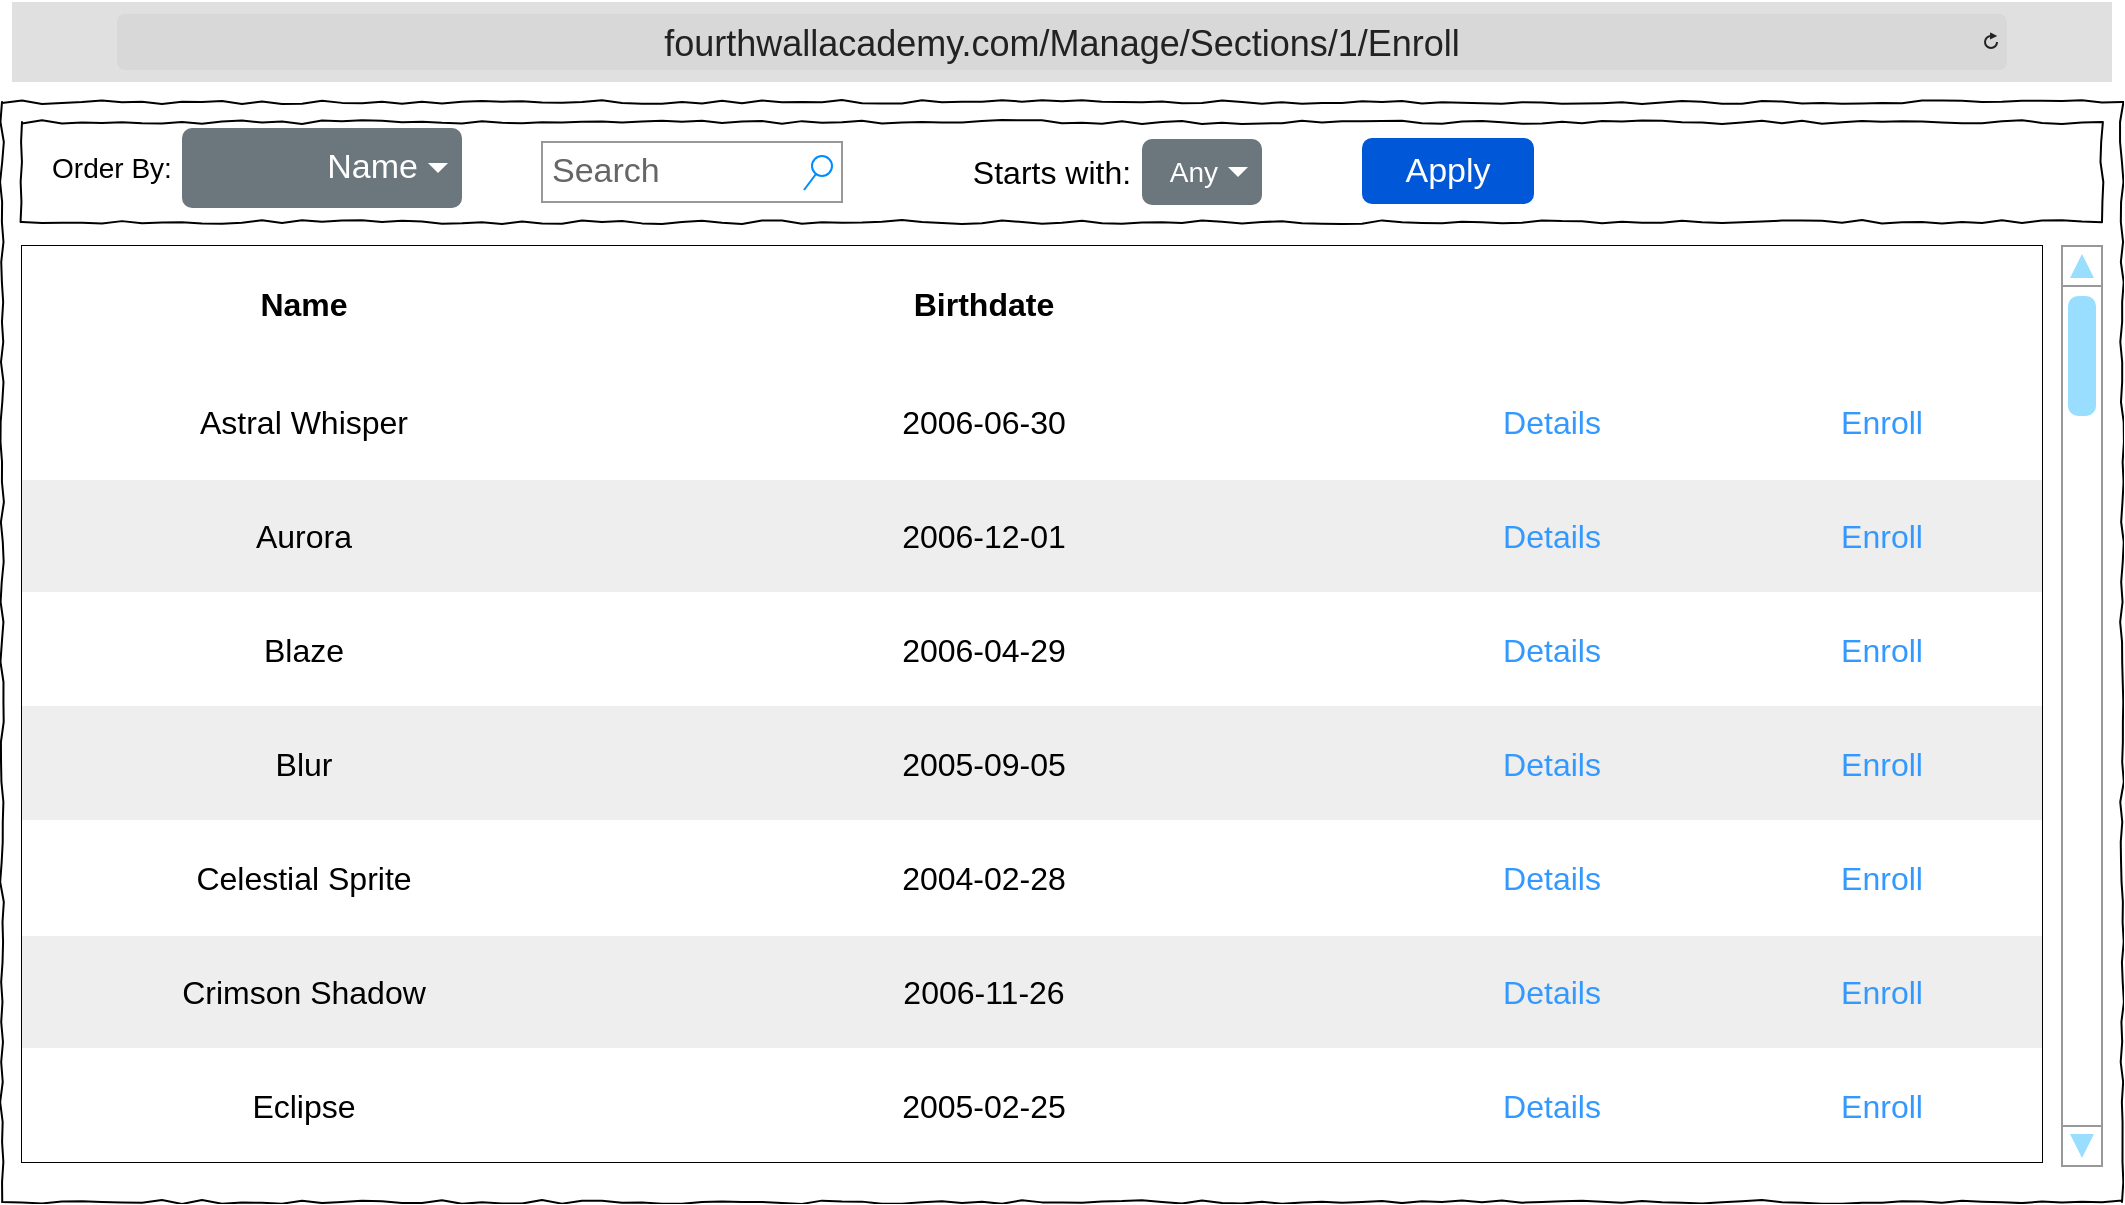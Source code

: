 <mxfile version="26.0.2">
  <diagram name="Page-1" id="03018318-947c-dd8e-b7a3-06fadd420f32">
    <mxGraphModel dx="3354" dy="1258" grid="1" gridSize="10" guides="1" tooltips="1" connect="1" arrows="1" fold="1" page="1" pageScale="1" pageWidth="1100" pageHeight="850" background="none" math="0" shadow="0">
      <root>
        <mxCell id="0" />
        <mxCell id="1" parent="0" />
        <mxCell id="677b7b8949515195-1" value="" style="whiteSpace=wrap;html=1;rounded=0;shadow=0;labelBackgroundColor=none;strokeColor=#000000;strokeWidth=1;fillColor=none;fontFamily=Verdana;fontSize=12;fontColor=#000000;align=center;comic=1;" parent="1" vertex="1">
          <mxGeometry x="20" y="60" width="1060" height="550" as="geometry" />
        </mxCell>
        <mxCell id="677b7b8949515195-10" value="" style="whiteSpace=wrap;html=1;rounded=0;shadow=0;labelBackgroundColor=none;strokeWidth=1;fillColor=none;fontFamily=Verdana;fontSize=12;align=center;comic=1;" parent="1" vertex="1">
          <mxGeometry x="30" y="70" width="1040" height="50" as="geometry" />
        </mxCell>
        <mxCell id="HjhiuZLruFTGGM_Ddv_2-103" value="" style="verticalLabelPosition=bottom;shadow=0;dashed=0;align=center;html=1;verticalAlign=top;strokeWidth=1;shape=mxgraph.mockup.navigation.scrollBar;strokeColor=#999999;barPos=98.611;fillColor2=#99ddff;strokeColor2=none;direction=north;" parent="1" vertex="1">
          <mxGeometry x="1050" y="132" width="20" height="460" as="geometry" />
        </mxCell>
        <mxCell id="HjhiuZLruFTGGM_Ddv_2-108" value="" style="shape=table;startSize=0;container=1;collapsible=0;childLayout=tableLayout;fontSize=16;" parent="1" vertex="1">
          <mxGeometry x="30" y="132" width="1010" height="458" as="geometry" />
        </mxCell>
        <mxCell id="HjhiuZLruFTGGM_Ddv_2-172" style="shape=tableRow;horizontal=0;startSize=0;swimlaneHead=0;swimlaneBody=0;strokeColor=inherit;top=0;left=0;bottom=0;right=0;collapsible=0;dropTarget=0;fillColor=none;points=[[0,0.5],[1,0.5]];portConstraint=eastwest;fontSize=16;" parent="HjhiuZLruFTGGM_Ddv_2-108" vertex="1">
          <mxGeometry width="1010" height="58" as="geometry" />
        </mxCell>
        <mxCell id="HjhiuZLruFTGGM_Ddv_2-173" value="&lt;b&gt;Name&lt;/b&gt;" style="shape=partialRectangle;html=1;whiteSpace=wrap;connectable=0;overflow=hidden;top=0;left=0;bottom=0;right=0;pointerEvents=1;fontSize=16;" parent="HjhiuZLruFTGGM_Ddv_2-172" vertex="1">
          <mxGeometry width="282" height="58" as="geometry">
            <mxRectangle width="282" height="58" as="alternateBounds" />
          </mxGeometry>
        </mxCell>
        <mxCell id="HjhiuZLruFTGGM_Ddv_2-174" value="&lt;b&gt;Birthdate&lt;/b&gt;" style="shape=partialRectangle;html=1;whiteSpace=wrap;connectable=0;overflow=hidden;top=0;left=0;bottom=0;right=0;pointerEvents=1;fontSize=16;" parent="HjhiuZLruFTGGM_Ddv_2-172" vertex="1">
          <mxGeometry x="282" width="398" height="58" as="geometry">
            <mxRectangle width="398" height="58" as="alternateBounds" />
          </mxGeometry>
        </mxCell>
        <mxCell id="HjhiuZLruFTGGM_Ddv_2-175" style="shape=partialRectangle;html=1;whiteSpace=wrap;connectable=0;overflow=hidden;top=0;left=0;bottom=0;right=0;pointerEvents=1;fontSize=16;fontColor=#3399FF;" parent="HjhiuZLruFTGGM_Ddv_2-172" vertex="1">
          <mxGeometry x="680" width="170" height="58" as="geometry">
            <mxRectangle width="170" height="58" as="alternateBounds" />
          </mxGeometry>
        </mxCell>
        <mxCell id="Dehn6o_nvVBlmI8mv002-1" style="shape=partialRectangle;html=1;whiteSpace=wrap;connectable=0;overflow=hidden;top=0;left=0;bottom=0;right=0;pointerEvents=1;fontSize=16;fontColor=#3399FF;" parent="HjhiuZLruFTGGM_Ddv_2-172" vertex="1">
          <mxGeometry x="850" width="160" height="58" as="geometry">
            <mxRectangle width="160" height="58" as="alternateBounds" />
          </mxGeometry>
        </mxCell>
        <mxCell id="HjhiuZLruFTGGM_Ddv_2-113" value="" style="shape=tableRow;horizontal=0;startSize=0;swimlaneHead=0;swimlaneBody=0;strokeColor=inherit;top=0;left=0;bottom=0;right=0;collapsible=0;dropTarget=0;fillColor=none;points=[[0,0.5],[1,0.5]];portConstraint=eastwest;fontSize=16;" parent="HjhiuZLruFTGGM_Ddv_2-108" vertex="1">
          <mxGeometry y="58" width="1010" height="59" as="geometry" />
        </mxCell>
        <mxCell id="HjhiuZLruFTGGM_Ddv_2-114" value="Astral Whisper" style="shape=partialRectangle;html=1;whiteSpace=wrap;connectable=0;overflow=hidden;top=0;left=0;bottom=0;right=0;pointerEvents=1;fontSize=16;" parent="HjhiuZLruFTGGM_Ddv_2-113" vertex="1">
          <mxGeometry width="282" height="59" as="geometry">
            <mxRectangle width="282" height="59" as="alternateBounds" />
          </mxGeometry>
        </mxCell>
        <mxCell id="HjhiuZLruFTGGM_Ddv_2-164" value="2006-06-30" style="shape=partialRectangle;html=1;whiteSpace=wrap;connectable=0;overflow=hidden;top=0;left=0;bottom=0;right=0;pointerEvents=1;fontSize=16;" parent="HjhiuZLruFTGGM_Ddv_2-113" vertex="1">
          <mxGeometry x="282" width="398" height="59" as="geometry">
            <mxRectangle width="398" height="59" as="alternateBounds" />
          </mxGeometry>
        </mxCell>
        <mxCell id="HjhiuZLruFTGGM_Ddv_2-122" value="Details" style="shape=partialRectangle;html=1;whiteSpace=wrap;connectable=0;overflow=hidden;top=0;left=0;bottom=0;right=0;pointerEvents=1;fontSize=16;fontColor=#3399FF;" parent="HjhiuZLruFTGGM_Ddv_2-113" vertex="1">
          <mxGeometry x="680" width="170" height="59" as="geometry">
            <mxRectangle width="170" height="59" as="alternateBounds" />
          </mxGeometry>
        </mxCell>
        <mxCell id="Dehn6o_nvVBlmI8mv002-2" value="Enroll" style="shape=partialRectangle;html=1;whiteSpace=wrap;connectable=0;overflow=hidden;top=0;left=0;bottom=0;right=0;pointerEvents=1;fontSize=16;fontColor=#3399FF;" parent="HjhiuZLruFTGGM_Ddv_2-113" vertex="1">
          <mxGeometry x="850" width="160" height="59" as="geometry">
            <mxRectangle width="160" height="59" as="alternateBounds" />
          </mxGeometry>
        </mxCell>
        <mxCell id="HjhiuZLruFTGGM_Ddv_2-117" value="" style="shape=tableRow;horizontal=0;startSize=0;swimlaneHead=0;swimlaneBody=0;strokeColor=inherit;top=0;left=0;bottom=0;right=0;collapsible=0;dropTarget=0;fillColor=none;points=[[0,0.5],[1,0.5]];portConstraint=eastwest;fontSize=16;" parent="HjhiuZLruFTGGM_Ddv_2-108" vertex="1">
          <mxGeometry y="117" width="1010" height="56" as="geometry" />
        </mxCell>
        <mxCell id="HjhiuZLruFTGGM_Ddv_2-118" value="Aurora" style="shape=partialRectangle;html=1;whiteSpace=wrap;connectable=0;overflow=hidden;top=0;left=0;bottom=0;right=0;pointerEvents=1;fontSize=16;fillColor=#eeeeee;strokeColor=#36393d;" parent="HjhiuZLruFTGGM_Ddv_2-117" vertex="1">
          <mxGeometry width="282" height="56" as="geometry">
            <mxRectangle width="282" height="56" as="alternateBounds" />
          </mxGeometry>
        </mxCell>
        <mxCell id="HjhiuZLruFTGGM_Ddv_2-165" value="2006-12-01" style="shape=partialRectangle;html=1;whiteSpace=wrap;connectable=0;overflow=hidden;top=0;left=0;bottom=0;right=0;pointerEvents=1;fontSize=16;fillColor=#eeeeee;strokeColor=#36393d;" parent="HjhiuZLruFTGGM_Ddv_2-117" vertex="1">
          <mxGeometry x="282" width="398" height="56" as="geometry">
            <mxRectangle width="398" height="56" as="alternateBounds" />
          </mxGeometry>
        </mxCell>
        <mxCell id="HjhiuZLruFTGGM_Ddv_2-123" value="Details" style="shape=partialRectangle;html=1;whiteSpace=wrap;connectable=0;overflow=hidden;top=0;left=0;bottom=0;right=0;pointerEvents=1;fontSize=16;fillColor=#eeeeee;strokeColor=#36393d;fontColor=#3399FF;" parent="HjhiuZLruFTGGM_Ddv_2-117" vertex="1">
          <mxGeometry x="680" width="170" height="56" as="geometry">
            <mxRectangle width="170" height="56" as="alternateBounds" />
          </mxGeometry>
        </mxCell>
        <mxCell id="Dehn6o_nvVBlmI8mv002-3" value="Enroll" style="shape=partialRectangle;html=1;whiteSpace=wrap;connectable=0;overflow=hidden;top=0;left=0;bottom=0;right=0;pointerEvents=1;fontSize=16;fillColor=#eeeeee;strokeColor=#36393d;fontColor=#3399FF;" parent="HjhiuZLruFTGGM_Ddv_2-117" vertex="1">
          <mxGeometry x="850" width="160" height="56" as="geometry">
            <mxRectangle width="160" height="56" as="alternateBounds" />
          </mxGeometry>
        </mxCell>
        <mxCell id="HjhiuZLruFTGGM_Ddv_2-127" style="shape=tableRow;horizontal=0;startSize=0;swimlaneHead=0;swimlaneBody=0;strokeColor=inherit;top=0;left=0;bottom=0;right=0;collapsible=0;dropTarget=0;fillColor=none;points=[[0,0.5],[1,0.5]];portConstraint=eastwest;fontSize=16;" parent="HjhiuZLruFTGGM_Ddv_2-108" vertex="1">
          <mxGeometry y="173" width="1010" height="57" as="geometry" />
        </mxCell>
        <mxCell id="HjhiuZLruFTGGM_Ddv_2-128" value="Blaze" style="shape=partialRectangle;html=1;whiteSpace=wrap;connectable=0;overflow=hidden;top=0;left=0;bottom=0;right=0;pointerEvents=1;fontSize=16;" parent="HjhiuZLruFTGGM_Ddv_2-127" vertex="1">
          <mxGeometry width="282" height="57" as="geometry">
            <mxRectangle width="282" height="57" as="alternateBounds" />
          </mxGeometry>
        </mxCell>
        <mxCell id="HjhiuZLruFTGGM_Ddv_2-166" value="2006-04-29" style="shape=partialRectangle;html=1;whiteSpace=wrap;connectable=0;overflow=hidden;top=0;left=0;bottom=0;right=0;pointerEvents=1;fontSize=16;" parent="HjhiuZLruFTGGM_Ddv_2-127" vertex="1">
          <mxGeometry x="282" width="398" height="57" as="geometry">
            <mxRectangle width="398" height="57" as="alternateBounds" />
          </mxGeometry>
        </mxCell>
        <mxCell id="HjhiuZLruFTGGM_Ddv_2-131" value="Details" style="shape=partialRectangle;html=1;whiteSpace=wrap;connectable=0;overflow=hidden;top=0;left=0;bottom=0;right=0;pointerEvents=1;fontSize=16;fontColor=#3399FF;" parent="HjhiuZLruFTGGM_Ddv_2-127" vertex="1">
          <mxGeometry x="680" width="170" height="57" as="geometry">
            <mxRectangle width="170" height="57" as="alternateBounds" />
          </mxGeometry>
        </mxCell>
        <mxCell id="Dehn6o_nvVBlmI8mv002-4" value="Enroll" style="shape=partialRectangle;html=1;whiteSpace=wrap;connectable=0;overflow=hidden;top=0;left=0;bottom=0;right=0;pointerEvents=1;fontSize=16;fontColor=#3399FF;" parent="HjhiuZLruFTGGM_Ddv_2-127" vertex="1">
          <mxGeometry x="850" width="160" height="57" as="geometry">
            <mxRectangle width="160" height="57" as="alternateBounds" />
          </mxGeometry>
        </mxCell>
        <mxCell id="HjhiuZLruFTGGM_Ddv_2-133" style="shape=tableRow;horizontal=0;startSize=0;swimlaneHead=0;swimlaneBody=0;strokeColor=inherit;top=0;left=0;bottom=0;right=0;collapsible=0;dropTarget=0;fillColor=none;points=[[0,0.5],[1,0.5]];portConstraint=eastwest;fontSize=16;" parent="HjhiuZLruFTGGM_Ddv_2-108" vertex="1">
          <mxGeometry y="230" width="1010" height="57" as="geometry" />
        </mxCell>
        <mxCell id="HjhiuZLruFTGGM_Ddv_2-134" value="Blur" style="shape=partialRectangle;html=1;whiteSpace=wrap;connectable=0;overflow=hidden;top=0;left=0;bottom=0;right=0;pointerEvents=1;fontSize=16;fillColor=#eeeeee;strokeColor=#36393d;" parent="HjhiuZLruFTGGM_Ddv_2-133" vertex="1">
          <mxGeometry width="282" height="57" as="geometry">
            <mxRectangle width="282" height="57" as="alternateBounds" />
          </mxGeometry>
        </mxCell>
        <mxCell id="HjhiuZLruFTGGM_Ddv_2-167" value="2005-09-05" style="shape=partialRectangle;html=1;whiteSpace=wrap;connectable=0;overflow=hidden;top=0;left=0;bottom=0;right=0;pointerEvents=1;fontSize=16;fillColor=#eeeeee;strokeColor=#36393d;" parent="HjhiuZLruFTGGM_Ddv_2-133" vertex="1">
          <mxGeometry x="282" width="398" height="57" as="geometry">
            <mxRectangle width="398" height="57" as="alternateBounds" />
          </mxGeometry>
        </mxCell>
        <mxCell id="HjhiuZLruFTGGM_Ddv_2-137" value="Details" style="shape=partialRectangle;html=1;whiteSpace=wrap;connectable=0;overflow=hidden;top=0;left=0;bottom=0;right=0;pointerEvents=1;fontSize=16;fillColor=#eeeeee;strokeColor=#36393d;fontColor=#3399FF;" parent="HjhiuZLruFTGGM_Ddv_2-133" vertex="1">
          <mxGeometry x="680" width="170" height="57" as="geometry">
            <mxRectangle width="170" height="57" as="alternateBounds" />
          </mxGeometry>
        </mxCell>
        <mxCell id="Dehn6o_nvVBlmI8mv002-5" value="Enroll" style="shape=partialRectangle;html=1;whiteSpace=wrap;connectable=0;overflow=hidden;top=0;left=0;bottom=0;right=0;pointerEvents=1;fontSize=16;fillColor=#eeeeee;strokeColor=#36393d;fontColor=#3399FF;" parent="HjhiuZLruFTGGM_Ddv_2-133" vertex="1">
          <mxGeometry x="850" width="160" height="57" as="geometry">
            <mxRectangle width="160" height="57" as="alternateBounds" />
          </mxGeometry>
        </mxCell>
        <mxCell id="HjhiuZLruFTGGM_Ddv_2-139" style="shape=tableRow;horizontal=0;startSize=0;swimlaneHead=0;swimlaneBody=0;strokeColor=inherit;top=0;left=0;bottom=0;right=0;collapsible=0;dropTarget=0;fillColor=none;points=[[0,0.5],[1,0.5]];portConstraint=eastwest;fontSize=16;" parent="HjhiuZLruFTGGM_Ddv_2-108" vertex="1">
          <mxGeometry y="287" width="1010" height="58" as="geometry" />
        </mxCell>
        <mxCell id="HjhiuZLruFTGGM_Ddv_2-140" value="Celestial Sprite" style="shape=partialRectangle;html=1;whiteSpace=wrap;connectable=0;overflow=hidden;top=0;left=0;bottom=0;right=0;pointerEvents=1;fontSize=16;" parent="HjhiuZLruFTGGM_Ddv_2-139" vertex="1">
          <mxGeometry width="282" height="58" as="geometry">
            <mxRectangle width="282" height="58" as="alternateBounds" />
          </mxGeometry>
        </mxCell>
        <mxCell id="HjhiuZLruFTGGM_Ddv_2-168" value="2004-02-28" style="shape=partialRectangle;html=1;whiteSpace=wrap;connectable=0;overflow=hidden;top=0;left=0;bottom=0;right=0;pointerEvents=1;fontSize=16;" parent="HjhiuZLruFTGGM_Ddv_2-139" vertex="1">
          <mxGeometry x="282" width="398" height="58" as="geometry">
            <mxRectangle width="398" height="58" as="alternateBounds" />
          </mxGeometry>
        </mxCell>
        <mxCell id="HjhiuZLruFTGGM_Ddv_2-143" value="Details" style="shape=partialRectangle;html=1;whiteSpace=wrap;connectable=0;overflow=hidden;top=0;left=0;bottom=0;right=0;pointerEvents=1;fontSize=16;fontColor=#3399FF;" parent="HjhiuZLruFTGGM_Ddv_2-139" vertex="1">
          <mxGeometry x="680" width="170" height="58" as="geometry">
            <mxRectangle width="170" height="58" as="alternateBounds" />
          </mxGeometry>
        </mxCell>
        <mxCell id="Dehn6o_nvVBlmI8mv002-6" value="Enroll" style="shape=partialRectangle;html=1;whiteSpace=wrap;connectable=0;overflow=hidden;top=0;left=0;bottom=0;right=0;pointerEvents=1;fontSize=16;fontColor=#3399FF;" parent="HjhiuZLruFTGGM_Ddv_2-139" vertex="1">
          <mxGeometry x="850" width="160" height="58" as="geometry">
            <mxRectangle width="160" height="58" as="alternateBounds" />
          </mxGeometry>
        </mxCell>
        <mxCell id="HjhiuZLruFTGGM_Ddv_2-145" style="shape=tableRow;horizontal=0;startSize=0;swimlaneHead=0;swimlaneBody=0;strokeColor=inherit;top=0;left=0;bottom=0;right=0;collapsible=0;dropTarget=0;fillColor=none;points=[[0,0.5],[1,0.5]];portConstraint=eastwest;fontSize=16;" parent="HjhiuZLruFTGGM_Ddv_2-108" vertex="1">
          <mxGeometry y="345" width="1010" height="56" as="geometry" />
        </mxCell>
        <mxCell id="HjhiuZLruFTGGM_Ddv_2-146" value="Crimson Shadow" style="shape=partialRectangle;html=1;whiteSpace=wrap;connectable=0;overflow=hidden;top=0;left=0;bottom=0;right=0;pointerEvents=1;fontSize=16;fillColor=#eeeeee;strokeColor=#36393d;" parent="HjhiuZLruFTGGM_Ddv_2-145" vertex="1">
          <mxGeometry width="282" height="56" as="geometry">
            <mxRectangle width="282" height="56" as="alternateBounds" />
          </mxGeometry>
        </mxCell>
        <mxCell id="HjhiuZLruFTGGM_Ddv_2-169" value="2006-11-26" style="shape=partialRectangle;html=1;whiteSpace=wrap;connectable=0;overflow=hidden;top=0;left=0;bottom=0;right=0;pointerEvents=1;fontSize=16;fillColor=#eeeeee;strokeColor=#36393d;" parent="HjhiuZLruFTGGM_Ddv_2-145" vertex="1">
          <mxGeometry x="282" width="398" height="56" as="geometry">
            <mxRectangle width="398" height="56" as="alternateBounds" />
          </mxGeometry>
        </mxCell>
        <mxCell id="HjhiuZLruFTGGM_Ddv_2-149" value="Details" style="shape=partialRectangle;html=1;whiteSpace=wrap;connectable=0;overflow=hidden;top=0;left=0;bottom=0;right=0;pointerEvents=1;fontSize=16;fillColor=#eeeeee;strokeColor=#36393d;fontColor=#3399FF;" parent="HjhiuZLruFTGGM_Ddv_2-145" vertex="1">
          <mxGeometry x="680" width="170" height="56" as="geometry">
            <mxRectangle width="170" height="56" as="alternateBounds" />
          </mxGeometry>
        </mxCell>
        <mxCell id="Dehn6o_nvVBlmI8mv002-7" value="Enroll" style="shape=partialRectangle;html=1;whiteSpace=wrap;connectable=0;overflow=hidden;top=0;left=0;bottom=0;right=0;pointerEvents=1;fontSize=16;fillColor=#eeeeee;strokeColor=#36393d;fontColor=#3399FF;" parent="HjhiuZLruFTGGM_Ddv_2-145" vertex="1">
          <mxGeometry x="850" width="160" height="56" as="geometry">
            <mxRectangle width="160" height="56" as="alternateBounds" />
          </mxGeometry>
        </mxCell>
        <mxCell id="HjhiuZLruFTGGM_Ddv_2-151" style="shape=tableRow;horizontal=0;startSize=0;swimlaneHead=0;swimlaneBody=0;strokeColor=inherit;top=0;left=0;bottom=0;right=0;collapsible=0;dropTarget=0;fillColor=none;points=[[0,0.5],[1,0.5]];portConstraint=eastwest;fontSize=16;" parent="HjhiuZLruFTGGM_Ddv_2-108" vertex="1">
          <mxGeometry y="401" width="1010" height="57" as="geometry" />
        </mxCell>
        <mxCell id="HjhiuZLruFTGGM_Ddv_2-152" value="Eclipse" style="shape=partialRectangle;html=1;whiteSpace=wrap;connectable=0;overflow=hidden;top=0;left=0;bottom=0;right=0;pointerEvents=1;fontSize=16;" parent="HjhiuZLruFTGGM_Ddv_2-151" vertex="1">
          <mxGeometry width="282" height="57" as="geometry">
            <mxRectangle width="282" height="57" as="alternateBounds" />
          </mxGeometry>
        </mxCell>
        <mxCell id="HjhiuZLruFTGGM_Ddv_2-170" value="2005-02-25" style="shape=partialRectangle;html=1;whiteSpace=wrap;connectable=0;overflow=hidden;top=0;left=0;bottom=0;right=0;pointerEvents=1;fontSize=16;" parent="HjhiuZLruFTGGM_Ddv_2-151" vertex="1">
          <mxGeometry x="282" width="398" height="57" as="geometry">
            <mxRectangle width="398" height="57" as="alternateBounds" />
          </mxGeometry>
        </mxCell>
        <mxCell id="HjhiuZLruFTGGM_Ddv_2-155" value="Details" style="shape=partialRectangle;html=1;whiteSpace=wrap;connectable=0;overflow=hidden;top=0;left=0;bottom=0;right=0;pointerEvents=1;fontSize=16;fontColor=#3399FF;" parent="HjhiuZLruFTGGM_Ddv_2-151" vertex="1">
          <mxGeometry x="680" width="170" height="57" as="geometry">
            <mxRectangle width="170" height="57" as="alternateBounds" />
          </mxGeometry>
        </mxCell>
        <mxCell id="Dehn6o_nvVBlmI8mv002-8" value="Enroll" style="shape=partialRectangle;html=1;whiteSpace=wrap;connectable=0;overflow=hidden;top=0;left=0;bottom=0;right=0;pointerEvents=1;fontSize=16;fontColor=#3399FF;" parent="HjhiuZLruFTGGM_Ddv_2-151" vertex="1">
          <mxGeometry x="850" width="160" height="57" as="geometry">
            <mxRectangle width="160" height="57" as="alternateBounds" />
          </mxGeometry>
        </mxCell>
        <mxCell id="HjhiuZLruFTGGM_Ddv_2-159" value="Search" style="strokeWidth=1;shadow=0;dashed=0;align=center;html=1;shape=mxgraph.mockup.forms.searchBox;strokeColor=#999999;mainText=;strokeColor2=#008cff;fontColor=#666666;fontSize=17;align=left;spacingLeft=3;whiteSpace=wrap;" parent="1" vertex="1">
          <mxGeometry x="290" y="80" width="150" height="30" as="geometry" />
        </mxCell>
        <mxCell id="HjhiuZLruFTGGM_Ddv_2-163" value="&lt;font style=&quot;font-size: 17px;&quot;&gt;Apply&lt;/font&gt;" style="rounded=1;fillColor=#0057D8;strokeColor=none;html=1;whiteSpace=wrap;fontColor=#ffffff;align=center;verticalAlign=middle;fontStyle=0;fontSize=12;sketch=0;" parent="1" vertex="1">
          <mxGeometry x="700" y="78" width="86" height="33" as="geometry" />
        </mxCell>
        <mxCell id="HjhiuZLruFTGGM_Ddv_2-176" value="&lt;font style=&quot;font-size: 14px;&quot;&gt;Order By:&lt;/font&gt;" style="text;html=1;align=center;verticalAlign=middle;whiteSpace=wrap;rounded=0;" parent="1" vertex="1">
          <mxGeometry x="40" y="78" width="70" height="30" as="geometry" />
        </mxCell>
        <mxCell id="HjhiuZLruFTGGM_Ddv_2-177" value="&lt;font style=&quot;font-size: 17px;&quot;&gt;Name&lt;/font&gt;" style="html=1;shadow=0;dashed=0;shape=mxgraph.bootstrap.rrect;rSize=5;strokeColor=none;strokeWidth=1;fillColor=#6C767D;fontColor=#ffffff;whiteSpace=wrap;align=right;verticalAlign=middle;fontStyle=0;fontSize=14;spacingRight=20;" parent="1" vertex="1">
          <mxGeometry x="110" y="73" width="140" height="40" as="geometry" />
        </mxCell>
        <mxCell id="HjhiuZLruFTGGM_Ddv_2-178" value="" style="shape=triangle;direction=south;fillColor=#ffffff;strokeColor=none;perimeter=none;" parent="HjhiuZLruFTGGM_Ddv_2-177" vertex="1">
          <mxGeometry x="1" y="0.5" width="10" height="5" relative="1" as="geometry">
            <mxPoint x="-17" y="-2.5" as="offset" />
          </mxGeometry>
        </mxCell>
        <mxCell id="vkX5BvwNz0js688uhqi4-1" value="&lt;font style=&quot;font-size: 18px;&quot;&gt;fourthwallacademy.com/Manage/Sections/1/Enroll&lt;/font&gt;" style="html=1;strokeWidth=1;shadow=0;dashed=0;shape=mxgraph.ios7ui.url;fillColor=#e0e0e0;strokeColor=#c0c0c0;buttonText=;strokeColor2=#222222;fontColor=#222222;fontSize=8;spacingTop=2;align=center;whiteSpace=wrap;" parent="1" vertex="1">
          <mxGeometry x="25" y="10" width="1050" height="40" as="geometry" />
        </mxCell>
        <mxCell id="Z7QXW6Ue3pPTZLCxYrdQ-1" value="Any" style="html=1;shadow=0;dashed=0;shape=mxgraph.bootstrap.rrect;rSize=5;strokeColor=none;strokeWidth=1;fillColor=#6C767D;fontColor=#ffffff;whiteSpace=wrap;align=right;verticalAlign=middle;fontStyle=0;fontSize=14;spacingRight=20;" vertex="1" parent="1">
          <mxGeometry x="590" y="78.5" width="60" height="33" as="geometry" />
        </mxCell>
        <mxCell id="Z7QXW6Ue3pPTZLCxYrdQ-2" value="" style="shape=triangle;direction=south;fillColor=#ffffff;strokeColor=none;perimeter=none;" vertex="1" parent="Z7QXW6Ue3pPTZLCxYrdQ-1">
          <mxGeometry x="1" y="0.5" width="10" height="5" relative="1" as="geometry">
            <mxPoint x="-17" y="-2.5" as="offset" />
          </mxGeometry>
        </mxCell>
        <mxCell id="Z7QXW6Ue3pPTZLCxYrdQ-3" value="&lt;font style=&quot;font-size: 16px;&quot;&gt;Starts with:&lt;/font&gt;" style="text;html=1;align=center;verticalAlign=middle;whiteSpace=wrap;rounded=0;" vertex="1" parent="1">
          <mxGeometry x="500" y="80" width="90" height="30" as="geometry" />
        </mxCell>
      </root>
    </mxGraphModel>
  </diagram>
</mxfile>
